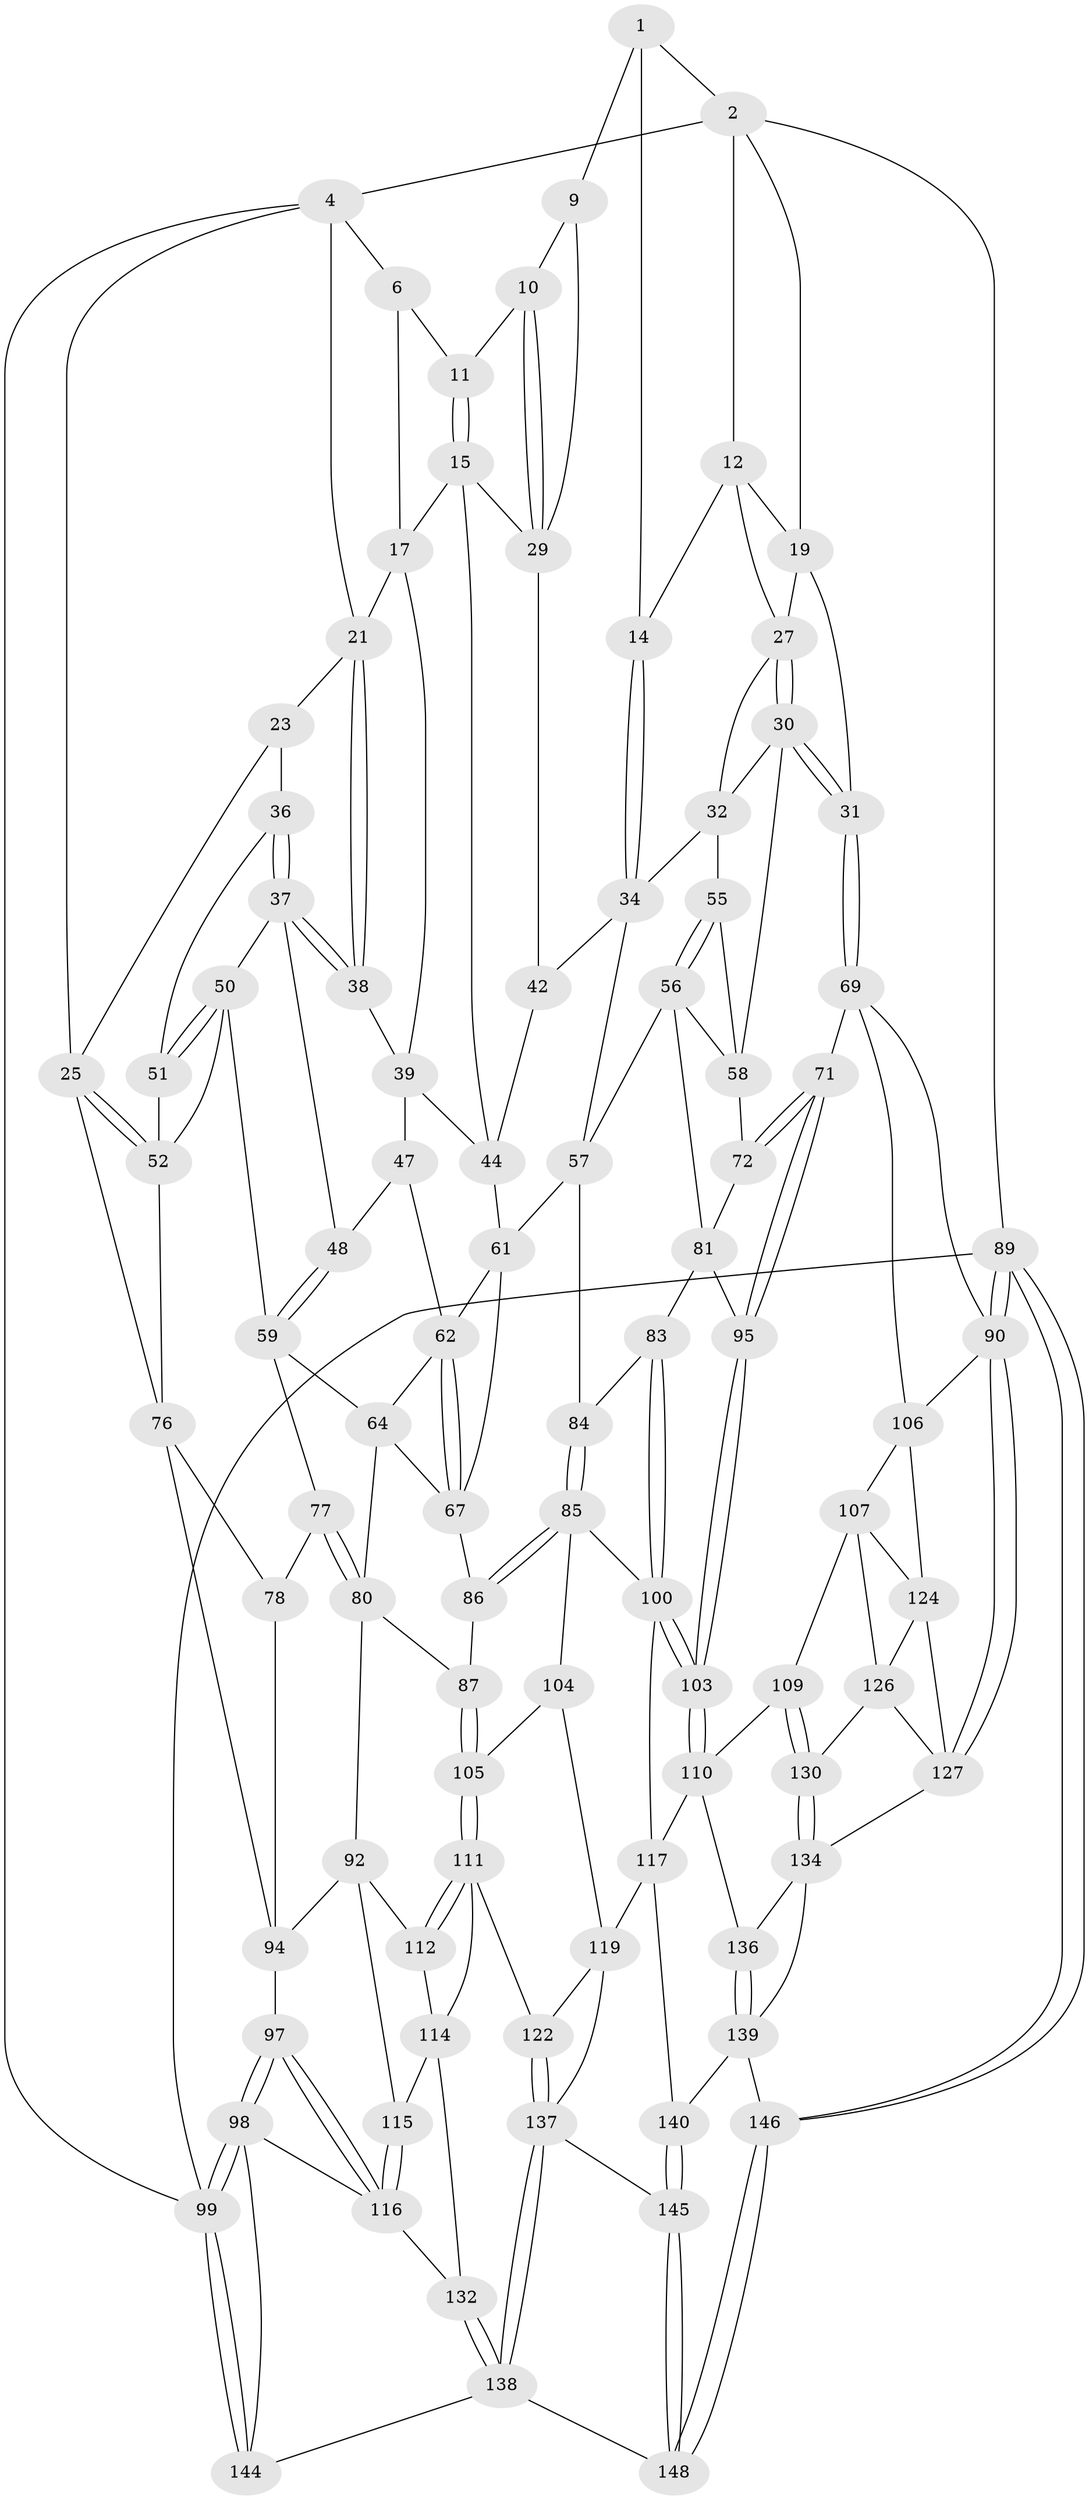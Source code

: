 // original degree distribution, {3: 0.013513513513513514, 4: 0.22297297297297297, 6: 0.20945945945945946, 5: 0.5540540540540541}
// Generated by graph-tools (version 1.1) at 2025/42/03/06/25 10:42:28]
// undirected, 93 vertices, 210 edges
graph export_dot {
graph [start="1"]
  node [color=gray90,style=filled];
  1 [pos="+0.6349561718024124+0",super="+8"];
  2 [pos="+0.8107448757376636+0",super="+3"];
  4 [pos="+0+0",super="+5"];
  6 [pos="+0.35920262098228994+0",super="+7"];
  9 [pos="+0.62672323238166+0.1062941019317365"];
  10 [pos="+0.5510070549520166+0.04431724184513358"];
  11 [pos="+0.521617038586441+0"];
  12 [pos="+0.8151045019961736+0",super="+13"];
  14 [pos="+0.6757442068887772+0.1253265770567317"];
  15 [pos="+0.45167142651582404+0.1322506140783237",super="+16"];
  17 [pos="+0.40545273381992153+0.10788802149966817",super="+18"];
  19 [pos="+0.8761771280794195+0",super="+20"];
  21 [pos="+0.2413265348473067+0.10418532740015253",super="+22"];
  23 [pos="+0.09527374555768385+0.07290760892097771",super="+24"];
  25 [pos="+0+0.1991850587170367",super="+26"];
  27 [pos="+0.8889365318648775+0.04647409762057328",super="+28"];
  29 [pos="+0.4587157249155245+0.13255381305678535",super="+40"];
  30 [pos="+0.9889247421547682+0.21068268543682694",super="+35"];
  31 [pos="+1+0.23830396832108927"];
  32 [pos="+0.8042482980166542+0.11020435084308332",super="+33"];
  34 [pos="+0.7081674353460992+0.17812441004563512",super="+41"];
  36 [pos="+0.12235955652547673+0.1122881328278258",super="+43"];
  37 [pos="+0.20006925246558915+0.15234867956469278",super="+49"];
  38 [pos="+0.23629558783580265+0.12830494576965504"];
  39 [pos="+0.2635498604878637+0.13366264342039852",super="+45"];
  42 [pos="+0.5510718732442463+0.23475862203209624"];
  44 [pos="+0.3980333691709612+0.2511286139134817",super="+46"];
  47 [pos="+0.2182466866040464+0.2526822911397299"];
  48 [pos="+0.20368734844728392+0.2440051934253541"];
  50 [pos="+0.13543528574368943+0.255461426333322",super="+53"];
  51 [pos="+0.061390798560167145+0.2140169118002973"];
  52 [pos="+0.05141204435278015+0.25272606323399344",super="+54"];
  55 [pos="+0.8197985456938426+0.283088901974776"];
  56 [pos="+0.6068226890195346+0.3773715607956801",super="+74"];
  57 [pos="+0.5866966696982527+0.37108360754887443",super="+65"];
  58 [pos="+0.8218539626962307+0.28401486212036475",super="+73"];
  59 [pos="+0.17404193048439442+0.36970204277664903",super="+60"];
  61 [pos="+0.4006147618958799+0.28950348373739515",super="+66"];
  62 [pos="+0.34529843899238266+0.3391936191377723",super="+63"];
  64 [pos="+0.24138771357457067+0.34955616921285526",super="+68"];
  67 [pos="+0.32197899139398806+0.41134431722651527",super="+75"];
  69 [pos="+1+0.4647551315295909",super="+70"];
  71 [pos="+0.8867429204645408+0.49638801570936547"];
  72 [pos="+0.8659226377144118+0.47566329955386816"];
  76 [pos="+0+0.3223618989555189",super="+79"];
  77 [pos="+0.13927666441661413+0.4437664762866188"];
  78 [pos="+0+0.4870454208044468"];
  80 [pos="+0.21178273972425898+0.5250122337541642",super="+88"];
  81 [pos="+0.6980278075364555+0.4951935709687855",super="+82"];
  83 [pos="+0.6300440865852796+0.5521616270986571"];
  84 [pos="+0.5820400257778591+0.5277506226421014"];
  85 [pos="+0.5016417752823843+0.5770106415874234",super="+102"];
  86 [pos="+0.44503819022929647+0.5376687640290491"];
  87 [pos="+0.39823243732899866+0.5638874067821076"];
  89 [pos="+1+1"];
  90 [pos="+1+0.9467419852350141",super="+91"];
  92 [pos="+0.1994096186773064+0.5669649045522482",super="+93"];
  94 [pos="+0.09194580892674238+0.6085955416066435",super="+96"];
  95 [pos="+0.7653915729304377+0.6517167732396886"];
  97 [pos="+0+0.7660993721516363"];
  98 [pos="+0+0.7754236913210981",super="+141"];
  99 [pos="+0+1"];
  100 [pos="+0.6169333320181228+0.5990617010723315",super="+101"];
  103 [pos="+0.7647197246755332+0.6578667530107133"];
  104 [pos="+0.5163075157002904+0.659110840140402"];
  105 [pos="+0.386782961591942+0.6584379199892088"];
  106 [pos="+0.9245292645649821+0.651350513137492",super="+113"];
  107 [pos="+0.8856507623509793+0.687162655923656",super="+108"];
  109 [pos="+0.7982484298232377+0.7102455611850067"];
  110 [pos="+0.7637907497146639+0.6922990668670573",super="+121"];
  111 [pos="+0.3556228025656952+0.7076043971124079",super="+123"];
  112 [pos="+0.24640974073892455+0.6271393235858385"];
  114 [pos="+0.24029650251280898+0.7406350059198723",super="+131"];
  115 [pos="+0.1375590021228778+0.7121426254635231"];
  116 [pos="+0.12593980203595+0.7418259561308673",super="+133"];
  117 [pos="+0.6701825163949305+0.7406822350285186",super="+118"];
  119 [pos="+0.5559756990133465+0.8326095428601874",super="+120"];
  122 [pos="+0.3869564062497594+0.7809222231106893"];
  124 [pos="+0.9415796771421402+0.7210968580851709",super="+125"];
  126 [pos="+0.9263849335165089+0.750754916769987",super="+129"];
  127 [pos="+1+0.8416062183273737",super="+128"];
  130 [pos="+0.84500486584338+0.7825293089186607"];
  132 [pos="+0.2065183819985855+0.8295503015145639"];
  134 [pos="+0.8603977130403957+0.8327593203610092",super="+135"];
  136 [pos="+0.7427065596786963+0.8943435009370758"];
  137 [pos="+0.3361173126860226+0.9966129279280218",super="+142"];
  138 [pos="+0.3079898132606565+1",super="+143"];
  139 [pos="+0.7175501844819303+0.9236554822503119",super="+147"];
  140 [pos="+0.7037705808592176+0.9298541118235633"];
  144 [pos="+0.15198904548155392+1"];
  145 [pos="+0.6110623106600601+0.9998029409797288"];
  146 [pos="+1+1"];
  148 [pos="+0.5579302300377609+1"];
  1 -- 2;
  1 -- 9;
  1 -- 14;
  2 -- 12;
  2 -- 89;
  2 -- 19;
  2 -- 4;
  4 -- 99;
  4 -- 21;
  4 -- 6;
  4 -- 25;
  6 -- 17;
  6 -- 11;
  9 -- 10;
  9 -- 29;
  10 -- 11;
  10 -- 29;
  10 -- 29;
  11 -- 15;
  11 -- 15;
  12 -- 19;
  12 -- 14;
  12 -- 27;
  14 -- 34;
  14 -- 34;
  15 -- 29;
  15 -- 17;
  15 -- 44;
  17 -- 39;
  17 -- 21;
  19 -- 27;
  19 -- 31;
  21 -- 38;
  21 -- 38;
  21 -- 23;
  23 -- 36 [weight=2];
  23 -- 25;
  25 -- 52;
  25 -- 52;
  25 -- 76;
  27 -- 30;
  27 -- 30;
  27 -- 32;
  29 -- 42;
  30 -- 31;
  30 -- 31;
  30 -- 32;
  30 -- 58;
  31 -- 69;
  31 -- 69;
  32 -- 34;
  32 -- 55;
  34 -- 57;
  34 -- 42;
  36 -- 37;
  36 -- 37;
  36 -- 51;
  37 -- 38;
  37 -- 38;
  37 -- 48;
  37 -- 50;
  38 -- 39;
  39 -- 44;
  39 -- 47;
  42 -- 44;
  44 -- 61;
  47 -- 48;
  47 -- 62;
  48 -- 59;
  48 -- 59;
  50 -- 51;
  50 -- 51;
  50 -- 59;
  50 -- 52;
  51 -- 52;
  52 -- 76;
  55 -- 56;
  55 -- 56;
  55 -- 58;
  56 -- 57;
  56 -- 81;
  56 -- 58;
  57 -- 84;
  57 -- 61;
  58 -- 72;
  59 -- 64;
  59 -- 77;
  61 -- 62;
  61 -- 67;
  62 -- 67;
  62 -- 67;
  62 -- 64;
  64 -- 80;
  64 -- 67;
  67 -- 86;
  69 -- 90;
  69 -- 106;
  69 -- 71;
  71 -- 72;
  71 -- 72;
  71 -- 95;
  71 -- 95;
  72 -- 81;
  76 -- 78;
  76 -- 94;
  77 -- 78;
  77 -- 80;
  77 -- 80;
  78 -- 94;
  80 -- 92;
  80 -- 87;
  81 -- 83;
  81 -- 95;
  83 -- 84;
  83 -- 100;
  83 -- 100;
  84 -- 85;
  84 -- 85;
  85 -- 86;
  85 -- 86;
  85 -- 104;
  85 -- 100;
  86 -- 87;
  87 -- 105;
  87 -- 105;
  89 -- 90;
  89 -- 90;
  89 -- 146;
  89 -- 146;
  89 -- 99;
  90 -- 127;
  90 -- 127;
  90 -- 106;
  92 -- 112;
  92 -- 115;
  92 -- 94;
  94 -- 97;
  95 -- 103;
  95 -- 103;
  97 -- 98;
  97 -- 98;
  97 -- 116;
  97 -- 116;
  98 -- 99;
  98 -- 99;
  98 -- 144;
  98 -- 116;
  99 -- 144;
  99 -- 144;
  100 -- 103;
  100 -- 103;
  100 -- 117;
  103 -- 110;
  103 -- 110;
  104 -- 105;
  104 -- 119;
  105 -- 111;
  105 -- 111;
  106 -- 107;
  106 -- 124;
  107 -- 124;
  107 -- 109;
  107 -- 126;
  109 -- 110;
  109 -- 130;
  109 -- 130;
  110 -- 136;
  110 -- 117;
  111 -- 112;
  111 -- 112;
  111 -- 122;
  111 -- 114;
  112 -- 114;
  114 -- 115;
  114 -- 132;
  115 -- 116;
  115 -- 116;
  116 -- 132;
  117 -- 140;
  117 -- 119;
  119 -- 122;
  119 -- 137;
  122 -- 137;
  122 -- 137;
  124 -- 126;
  124 -- 127;
  126 -- 130;
  126 -- 127;
  127 -- 134;
  130 -- 134;
  130 -- 134;
  132 -- 138;
  132 -- 138;
  134 -- 136;
  134 -- 139;
  136 -- 139;
  136 -- 139;
  137 -- 138;
  137 -- 138;
  137 -- 145;
  138 -- 144;
  138 -- 148;
  139 -- 140;
  139 -- 146;
  140 -- 145;
  140 -- 145;
  145 -- 148;
  145 -- 148;
  146 -- 148;
  146 -- 148;
}
